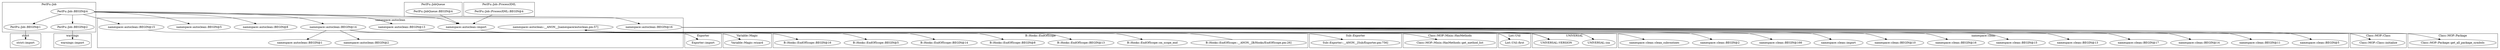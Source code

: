 digraph {
graph [overlap=false]
subgraph cluster_warnings {
	label="warnings";
	"warnings::import";
}
subgraph cluster_Variable_Magic {
	label="Variable::Magic";
	"Variable::Magic::wizard";
}
subgraph cluster_Class_MOP_Mixin_HasMethods {
	label="Class::MOP::Mixin::HasMethods";
	"Class::MOP::Mixin::HasMethods::get_method_list";
}
subgraph cluster_namespace_autoclean {
	label="namespace::autoclean";
	"namespace::autoclean::BEGIN@15";
	"namespace::autoclean::BEGIN@5";
	"namespace::autoclean::BEGIN@1";
	"namespace::autoclean::BEGIN@14";
	"namespace::autoclean::BEGIN@2";
	"namespace::autoclean::import";
	"namespace::autoclean::__ANON__[namespace/autoclean.pm:57]";
	"namespace::autoclean::BEGIN@8";
	"namespace::autoclean::BEGIN@16";
	"namespace::autoclean::BEGIN@13";
}
subgraph cluster_B_Hooks_EndOfScope {
	label="B::Hooks::EndOfScope";
	"B::Hooks::EndOfScope::__ANON__[B/Hooks/EndOfScope.pm:26]";
	"B::Hooks::EndOfScope::BEGIN@16";
	"B::Hooks::EndOfScope::BEGIN@13";
	"B::Hooks::EndOfScope::BEGIN@8";
	"B::Hooks::EndOfScope::BEGIN@14";
	"B::Hooks::EndOfScope::on_scope_end";
	"B::Hooks::EndOfScope::BEGIN@5";
}
subgraph cluster_List_Util {
	label="List::Util";
	"List::Util::first";
}
subgraph cluster_UNIVERSAL {
	label="UNIVERSAL";
	"UNIVERSAL::isa";
	"UNIVERSAL::VERSION";
}
subgraph cluster_PerlFu_JobQueue {
	label="PerlFu::JobQueue";
	"PerlFu::JobQueue::BEGIN@4";
}
subgraph cluster_namespace_clean {
	label="namespace::clean";
	"namespace::clean::BEGIN@11";
	"namespace::clean::BEGIN@14";
	"namespace::clean::clean_subroutines";
	"namespace::clean::BEGIN@17";
	"namespace::clean::BEGIN@13";
	"namespace::clean::BEGIN@15";
	"namespace::clean::BEGIN@16";
	"namespace::clean::BEGIN@10";
	"namespace::clean::import";
	"namespace::clean::BEGIN@166";
	"namespace::clean::BEGIN@2";
	"namespace::clean::BEGIN@5";
}
subgraph cluster_PerlFu_Job {
	label="PerlFu::Job";
	"PerlFu::Job::BEGIN@4";
	"PerlFu::Job::BEGIN@1";
	"PerlFu::Job::BEGIN@2";
}
subgraph cluster_PerlFu_Job_ProcessXML {
	label="PerlFu::Job::ProcessXML";
	"PerlFu::Job::ProcessXML::BEGIN@4";
}
subgraph cluster_Sub_Exporter {
	label="Sub::Exporter";
	"Sub::Exporter::__ANON__[Sub/Exporter.pm:756]";
}
subgraph cluster_strict {
	label="strict";
	"strict::import";
}
subgraph cluster_Class_MOP_Class {
	label="Class::MOP::Class";
	"Class::MOP::Class::initialize";
}
subgraph cluster_Exporter {
	label="Exporter";
	"Exporter::import";
}
subgraph cluster_Class_MOP_Package {
	label="Class::MOP::Package";
	"Class::MOP::Package::get_all_package_symbols";
}
"namespace::autoclean::BEGIN@14" -> "Sub::Exporter::__ANON__[Sub/Exporter.pm:756]";
"namespace::autoclean::BEGIN@16" -> "namespace::clean::BEGIN@2";
"namespace::autoclean::BEGIN@15" -> "Exporter::import";
"namespace::autoclean::BEGIN@14" -> "Variable::Magic::wizard";
"namespace::autoclean::__ANON__[namespace/autoclean.pm:57]" -> "namespace::clean::clean_subroutines";
"namespace::autoclean::BEGIN@16" -> "namespace::clean::BEGIN@15";
"namespace::autoclean::BEGIN@14" -> "B::Hooks::EndOfScope::BEGIN@13";
"namespace::autoclean::__ANON__[namespace/autoclean.pm:57]" -> "Class::MOP::Package::get_all_package_symbols";
"namespace::autoclean::BEGIN@14" -> "namespace::autoclean::BEGIN@1";
"namespace::autoclean::BEGIN@16" -> "namespace::clean::BEGIN@11";
"namespace::autoclean::BEGIN@16" -> "namespace::clean::BEGIN@14";
"PerlFu::Job::BEGIN@2" -> "warnings::import";
"PerlFu::Job::BEGIN@4" -> "namespace::autoclean::BEGIN@14";
"namespace::autoclean::BEGIN@14" -> "B::Hooks::EndOfScope::BEGIN@16";
"namespace::autoclean::__ANON__[namespace/autoclean.pm:57]" -> "Class::MOP::Class::initialize";
"namespace::autoclean::BEGIN@14" -> "B::Hooks::EndOfScope::BEGIN@5";
"PerlFu::Job::BEGIN@4" -> "namespace::autoclean::BEGIN@15";
"namespace::autoclean::BEGIN@16" -> "namespace::clean::import";
"namespace::autoclean::__ANON__[namespace/autoclean.pm:57]" -> "UNIVERSAL::VERSION";
"namespace::autoclean::BEGIN@16" -> "UNIVERSAL::VERSION";
"namespace::autoclean::BEGIN@13" -> "UNIVERSAL::VERSION";
"PerlFu::Job::BEGIN@1" -> "strict::import";
"namespace::autoclean::BEGIN@16" -> "namespace::clean::BEGIN@13";
"namespace::autoclean::BEGIN@14" -> "namespace::autoclean::BEGIN@2";
"B::Hooks::EndOfScope::__ANON__[B/Hooks/EndOfScope.pm:26]" -> "namespace::autoclean::__ANON__[namespace/autoclean.pm:57]";
"PerlFu::Job::BEGIN@4" -> "PerlFu::Job::BEGIN@1";
"PerlFu::Job::BEGIN@4" -> "namespace::autoclean::BEGIN@8";
"namespace::autoclean::BEGIN@14" -> "B::Hooks::EndOfScope::BEGIN@8";
"namespace::autoclean::BEGIN@16" -> "namespace::clean::BEGIN@16";
"namespace::autoclean::import" -> "B::Hooks::EndOfScope::on_scope_end";
"namespace::autoclean::__ANON__[namespace/autoclean.pm:57]" -> "Class::MOP::Mixin::HasMethods::get_method_list";
"PerlFu::Job::BEGIN@4" -> "namespace::autoclean::BEGIN@5";
"namespace::autoclean::BEGIN@16" -> "namespace::clean::BEGIN@17";
"namespace::autoclean::BEGIN@16" -> "namespace::clean::BEGIN@10";
"namespace::autoclean::BEGIN@16" -> "namespace::clean::BEGIN@166";
"namespace::autoclean::BEGIN@16" -> "namespace::clean::BEGIN@5";
"PerlFu::Job::BEGIN@4" -> "PerlFu::Job::BEGIN@2";
"PerlFu::Job::BEGIN@4" -> "namespace::autoclean::BEGIN@16";
"namespace::autoclean::__ANON__[namespace/autoclean.pm:57]" -> "UNIVERSAL::isa";
"PerlFu::Job::BEGIN@4" -> "namespace::autoclean::import";
"PerlFu::Job::ProcessXML::BEGIN@4" -> "namespace::autoclean::import";
"PerlFu::JobQueue::BEGIN@4" -> "namespace::autoclean::import";
"PerlFu::Job::BEGIN@4" -> "namespace::autoclean::BEGIN@13";
"namespace::autoclean::BEGIN@14" -> "B::Hooks::EndOfScope::BEGIN@14";
"namespace::autoclean::__ANON__[namespace/autoclean.pm:57]" -> "List::Util::first";
}

